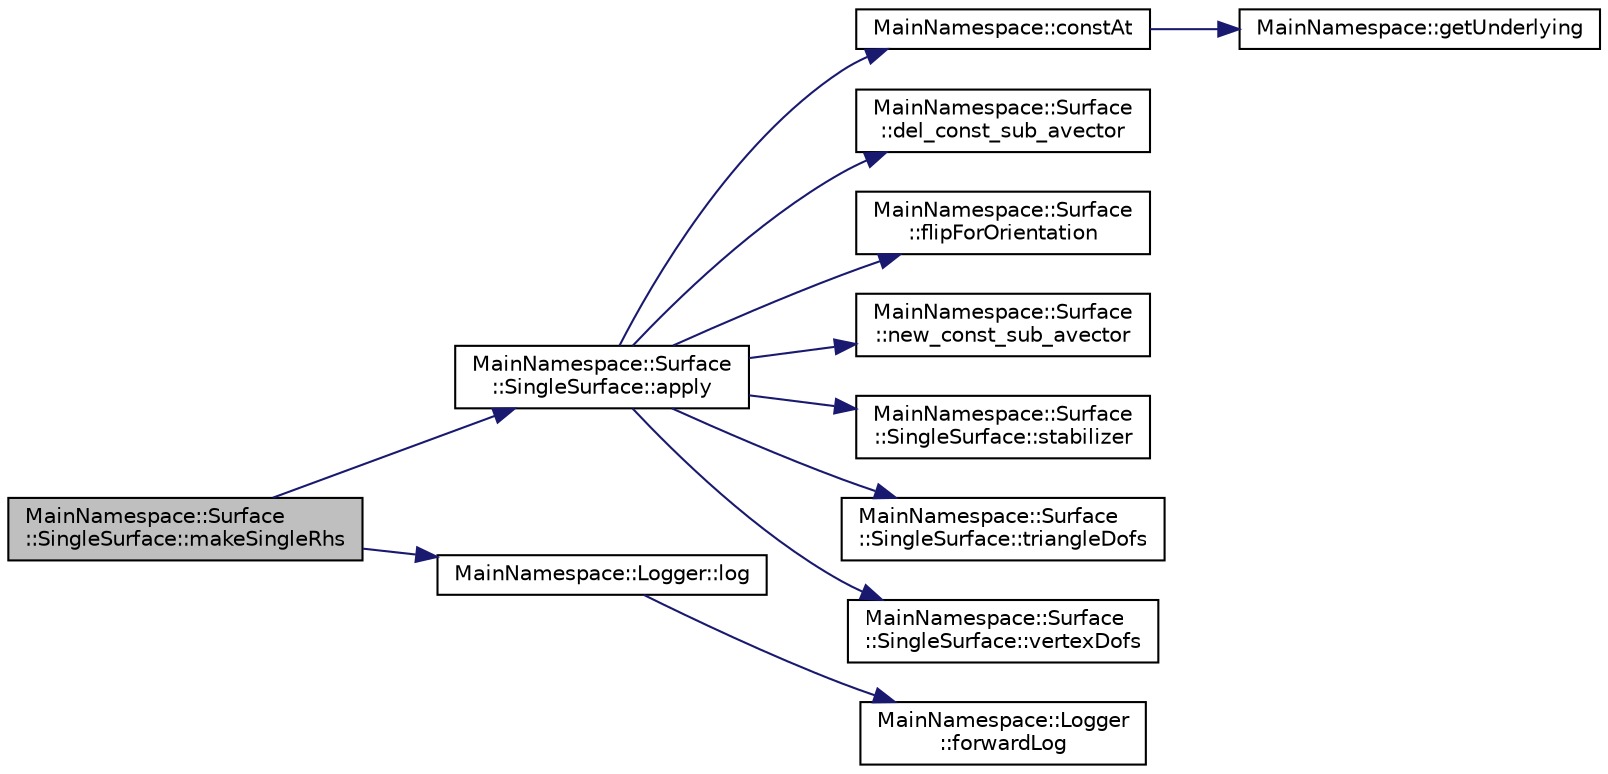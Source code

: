 digraph "MainNamespace::Surface::SingleSurface::makeSingleRhs"
{
 // INTERACTIVE_SVG=YES
 // LATEX_PDF_SIZE
  edge [fontname="Helvetica",fontsize="10",labelfontname="Helvetica",labelfontsize="10"];
  node [fontname="Helvetica",fontsize="10",shape=record];
  rankdir="LR";
  Node1 [label="MainNamespace::Surface\l::SingleSurface::makeSingleRhs",height=0.2,width=0.4,color="black", fillcolor="grey75", style="filled", fontcolor="black",tooltip="Project the offset on the current mesh, then use it to compute the right-hand side."];
  Node1 -> Node2 [color="midnightblue",fontsize="10",style="solid",fontname="Helvetica"];
  Node2 [label="MainNamespace::Surface\l::SingleSurface::apply",height=0.2,width=0.4,color="black", fillcolor="white", style="filled",URL="$class_main_namespace_1_1_surface_1_1_single_surface.html#a18885e3f98157c025137d7668fe65301",tooltip="Apply the (scaled) Calderón operator (previously constructed) to the source vector,..."];
  Node2 -> Node3 [color="midnightblue",fontsize="10",style="solid",fontname="Helvetica"];
  Node3 [label="MainNamespace::constAt",height=0.2,width=0.4,color="black", fillcolor="white", style="filled",URL="$namespace_main_namespace.html#a85b811ee0af1eea8ab8cbabb1f200e9d",tooltip=" "];
  Node3 -> Node4 [color="midnightblue",fontsize="10",style="solid",fontname="Helvetica"];
  Node4 [label="MainNamespace::getUnderlying",height=0.2,width=0.4,color="black", fillcolor="white", style="filled",URL="$namespace_main_namespace.html#af2bdf8b63f748b11f1bb616b59890873",tooltip=" "];
  Node2 -> Node5 [color="midnightblue",fontsize="10",style="solid",fontname="Helvetica"];
  Node5 [label="MainNamespace::Surface\l::del_const_sub_avector",height=0.2,width=0.4,color="black", fillcolor="white", style="filled",URL="$namespace_main_namespace_1_1_surface.html#a87d1cf457ea557719602c0fa146bb5d8",tooltip=" "];
  Node2 -> Node6 [color="midnightblue",fontsize="10",style="solid",fontname="Helvetica"];
  Node6 [label="MainNamespace::Surface\l::flipForOrientation",height=0.2,width=0.4,color="black", fillcolor="white", style="filled",URL="$namespace_main_namespace_1_1_surface.html#a28f7f6dcbbc4ddd8c3944c19f6f6e846",tooltip=" "];
  Node2 -> Node7 [color="midnightblue",fontsize="10",style="solid",fontname="Helvetica"];
  Node7 [label="MainNamespace::Surface\l::new_const_sub_avector",height=0.2,width=0.4,color="black", fillcolor="white", style="filled",URL="$namespace_main_namespace_1_1_surface.html#a2a1d5e2354fdae877885c0e041fd0f34",tooltip=" "];
  Node2 -> Node8 [color="midnightblue",fontsize="10",style="solid",fontname="Helvetica"];
  Node8 [label="MainNamespace::Surface\l::SingleSurface::stabilizer",height=0.2,width=0.4,color="black", fillcolor="white", style="filled",URL="$class_main_namespace_1_1_surface_1_1_single_surface.html#a7d8e039812cd3719b07f14d641af0c2d",tooltip="Getter."];
  Node2 -> Node9 [color="midnightblue",fontsize="10",style="solid",fontname="Helvetica"];
  Node9 [label="MainNamespace::Surface\l::SingleSurface::triangleDofs",height=0.2,width=0.4,color="black", fillcolor="white", style="filled",URL="$class_main_namespace_1_1_surface_1_1_single_surface.html#ab8312d4fb49958ca18e9286726a4807f",tooltip="Getter."];
  Node2 -> Node10 [color="midnightblue",fontsize="10",style="solid",fontname="Helvetica"];
  Node10 [label="MainNamespace::Surface\l::SingleSurface::vertexDofs",height=0.2,width=0.4,color="black", fillcolor="white", style="filled",URL="$class_main_namespace_1_1_surface_1_1_single_surface.html#ae92b5553e908e57c25c2ebbf4bf94850",tooltip="Getter."];
  Node1 -> Node11 [color="midnightblue",fontsize="10",style="solid",fontname="Helvetica"];
  Node11 [label="MainNamespace::Logger::log",height=0.2,width=0.4,color="black", fillcolor="white", style="filled",URL="$namespace_main_namespace_1_1_logger.html#afbb4cc2d8b498e71fcb228f0da8309a1",tooltip=" "];
  Node11 -> Node12 [color="midnightblue",fontsize="10",style="solid",fontname="Helvetica"];
  Node12 [label="MainNamespace::Logger\l::forwardLog",height=0.2,width=0.4,color="black", fillcolor="white", style="filled",URL="$namespace_main_namespace_1_1_logger.html#af052b0198f333fca77f0837a511ec7f7",tooltip=" "];
}
